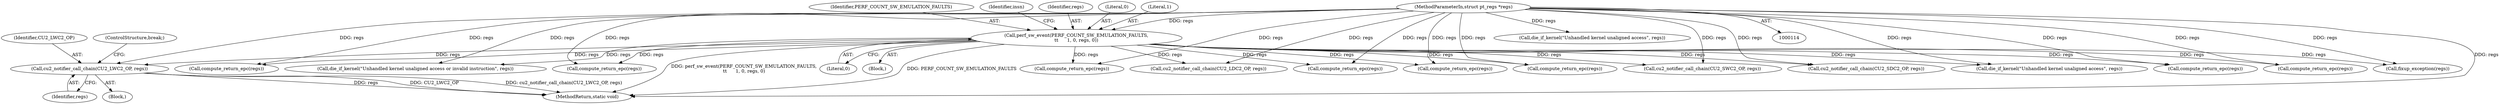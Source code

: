 digraph "0_linux_a8b0ca17b80e92faab46ee7179ba9e99ccb61233_12@pointer" {
"1000365" [label="(Call,cu2_notifier_call_chain(CU2_LWC2_OP, regs))"];
"1000122" [label="(Call,perf_sw_event(PERF_COUNT_SW_EMULATION_FAULTS,\n\t\t      1, 0, regs, 0))"];
"1000115" [label="(MethodParameterIn,struct pt_regs *regs)"];
"1000391" [label="(Call,fixup_exception(regs))"];
"1000368" [label="(ControlStructure,break;)"];
"1000167" [label="(Call,compute_return_epc(regs))"];
"1000127" [label="(Literal,0)"];
"1000402" [label="(Call,die_if_kernel(\"Unhandled kernel unaligned access\", regs))"];
"1000123" [label="(Identifier,PERF_COUNT_SW_EMULATION_FAULTS)"];
"1000355" [label="(Call,compute_return_epc(regs))"];
"1000130" [label="(Identifier,insn)"];
"1000126" [label="(Identifier,regs)"];
"1000192" [label="(Call,compute_return_epc(regs))"];
"1000375" [label="(Call,cu2_notifier_call_chain(CU2_SWC2_OP, regs))"];
"1000416" [label="(MethodReturn,static void)"];
"1000305" [label="(Call,compute_return_epc(regs))"];
"1000367" [label="(Identifier,regs)"];
"1000125" [label="(Literal,0)"];
"1000410" [label="(Call,die_if_kernel(\"Unhandled kernel unaligned access or invalid instruction\", regs))"];
"1000242" [label="(Call,compute_return_epc(regs))"];
"1000366" [label="(Identifier,CU2_LWC2_OP)"];
"1000139" [label="(Block,)"];
"1000124" [label="(Literal,1)"];
"1000370" [label="(Call,cu2_notifier_call_chain(CU2_LDC2_OP, regs))"];
"1000217" [label="(Call,compute_return_epc(regs))"];
"1000115" [label="(MethodParameterIn,struct pt_regs *regs)"];
"1000380" [label="(Call,cu2_notifier_call_chain(CU2_SDC2_OP, regs))"];
"1000394" [label="(Call,die_if_kernel(\"Unhandled kernel unaligned access\", regs))"];
"1000122" [label="(Call,perf_sw_event(PERF_COUNT_SW_EMULATION_FAULTS,\n\t\t      1, 0, regs, 0))"];
"1000268" [label="(Call,compute_return_epc(regs))"];
"1000330" [label="(Call,compute_return_epc(regs))"];
"1000118" [label="(Block,)"];
"1000365" [label="(Call,cu2_notifier_call_chain(CU2_LWC2_OP, regs))"];
"1000365" -> "1000139"  [label="AST: "];
"1000365" -> "1000367"  [label="CFG: "];
"1000366" -> "1000365"  [label="AST: "];
"1000367" -> "1000365"  [label="AST: "];
"1000368" -> "1000365"  [label="CFG: "];
"1000365" -> "1000416"  [label="DDG: cu2_notifier_call_chain(CU2_LWC2_OP, regs)"];
"1000365" -> "1000416"  [label="DDG: regs"];
"1000365" -> "1000416"  [label="DDG: CU2_LWC2_OP"];
"1000122" -> "1000365"  [label="DDG: regs"];
"1000115" -> "1000365"  [label="DDG: regs"];
"1000122" -> "1000118"  [label="AST: "];
"1000122" -> "1000127"  [label="CFG: "];
"1000123" -> "1000122"  [label="AST: "];
"1000124" -> "1000122"  [label="AST: "];
"1000125" -> "1000122"  [label="AST: "];
"1000126" -> "1000122"  [label="AST: "];
"1000127" -> "1000122"  [label="AST: "];
"1000130" -> "1000122"  [label="CFG: "];
"1000122" -> "1000416"  [label="DDG: PERF_COUNT_SW_EMULATION_FAULTS"];
"1000122" -> "1000416"  [label="DDG: perf_sw_event(PERF_COUNT_SW_EMULATION_FAULTS,\n\t\t      1, 0, regs, 0)"];
"1000115" -> "1000122"  [label="DDG: regs"];
"1000122" -> "1000167"  [label="DDG: regs"];
"1000122" -> "1000192"  [label="DDG: regs"];
"1000122" -> "1000217"  [label="DDG: regs"];
"1000122" -> "1000242"  [label="DDG: regs"];
"1000122" -> "1000268"  [label="DDG: regs"];
"1000122" -> "1000305"  [label="DDG: regs"];
"1000122" -> "1000330"  [label="DDG: regs"];
"1000122" -> "1000355"  [label="DDG: regs"];
"1000122" -> "1000370"  [label="DDG: regs"];
"1000122" -> "1000375"  [label="DDG: regs"];
"1000122" -> "1000380"  [label="DDG: regs"];
"1000122" -> "1000391"  [label="DDG: regs"];
"1000122" -> "1000402"  [label="DDG: regs"];
"1000122" -> "1000410"  [label="DDG: regs"];
"1000115" -> "1000114"  [label="AST: "];
"1000115" -> "1000416"  [label="DDG: regs"];
"1000115" -> "1000167"  [label="DDG: regs"];
"1000115" -> "1000192"  [label="DDG: regs"];
"1000115" -> "1000217"  [label="DDG: regs"];
"1000115" -> "1000242"  [label="DDG: regs"];
"1000115" -> "1000268"  [label="DDG: regs"];
"1000115" -> "1000305"  [label="DDG: regs"];
"1000115" -> "1000330"  [label="DDG: regs"];
"1000115" -> "1000355"  [label="DDG: regs"];
"1000115" -> "1000370"  [label="DDG: regs"];
"1000115" -> "1000375"  [label="DDG: regs"];
"1000115" -> "1000380"  [label="DDG: regs"];
"1000115" -> "1000391"  [label="DDG: regs"];
"1000115" -> "1000394"  [label="DDG: regs"];
"1000115" -> "1000402"  [label="DDG: regs"];
"1000115" -> "1000410"  [label="DDG: regs"];
}
